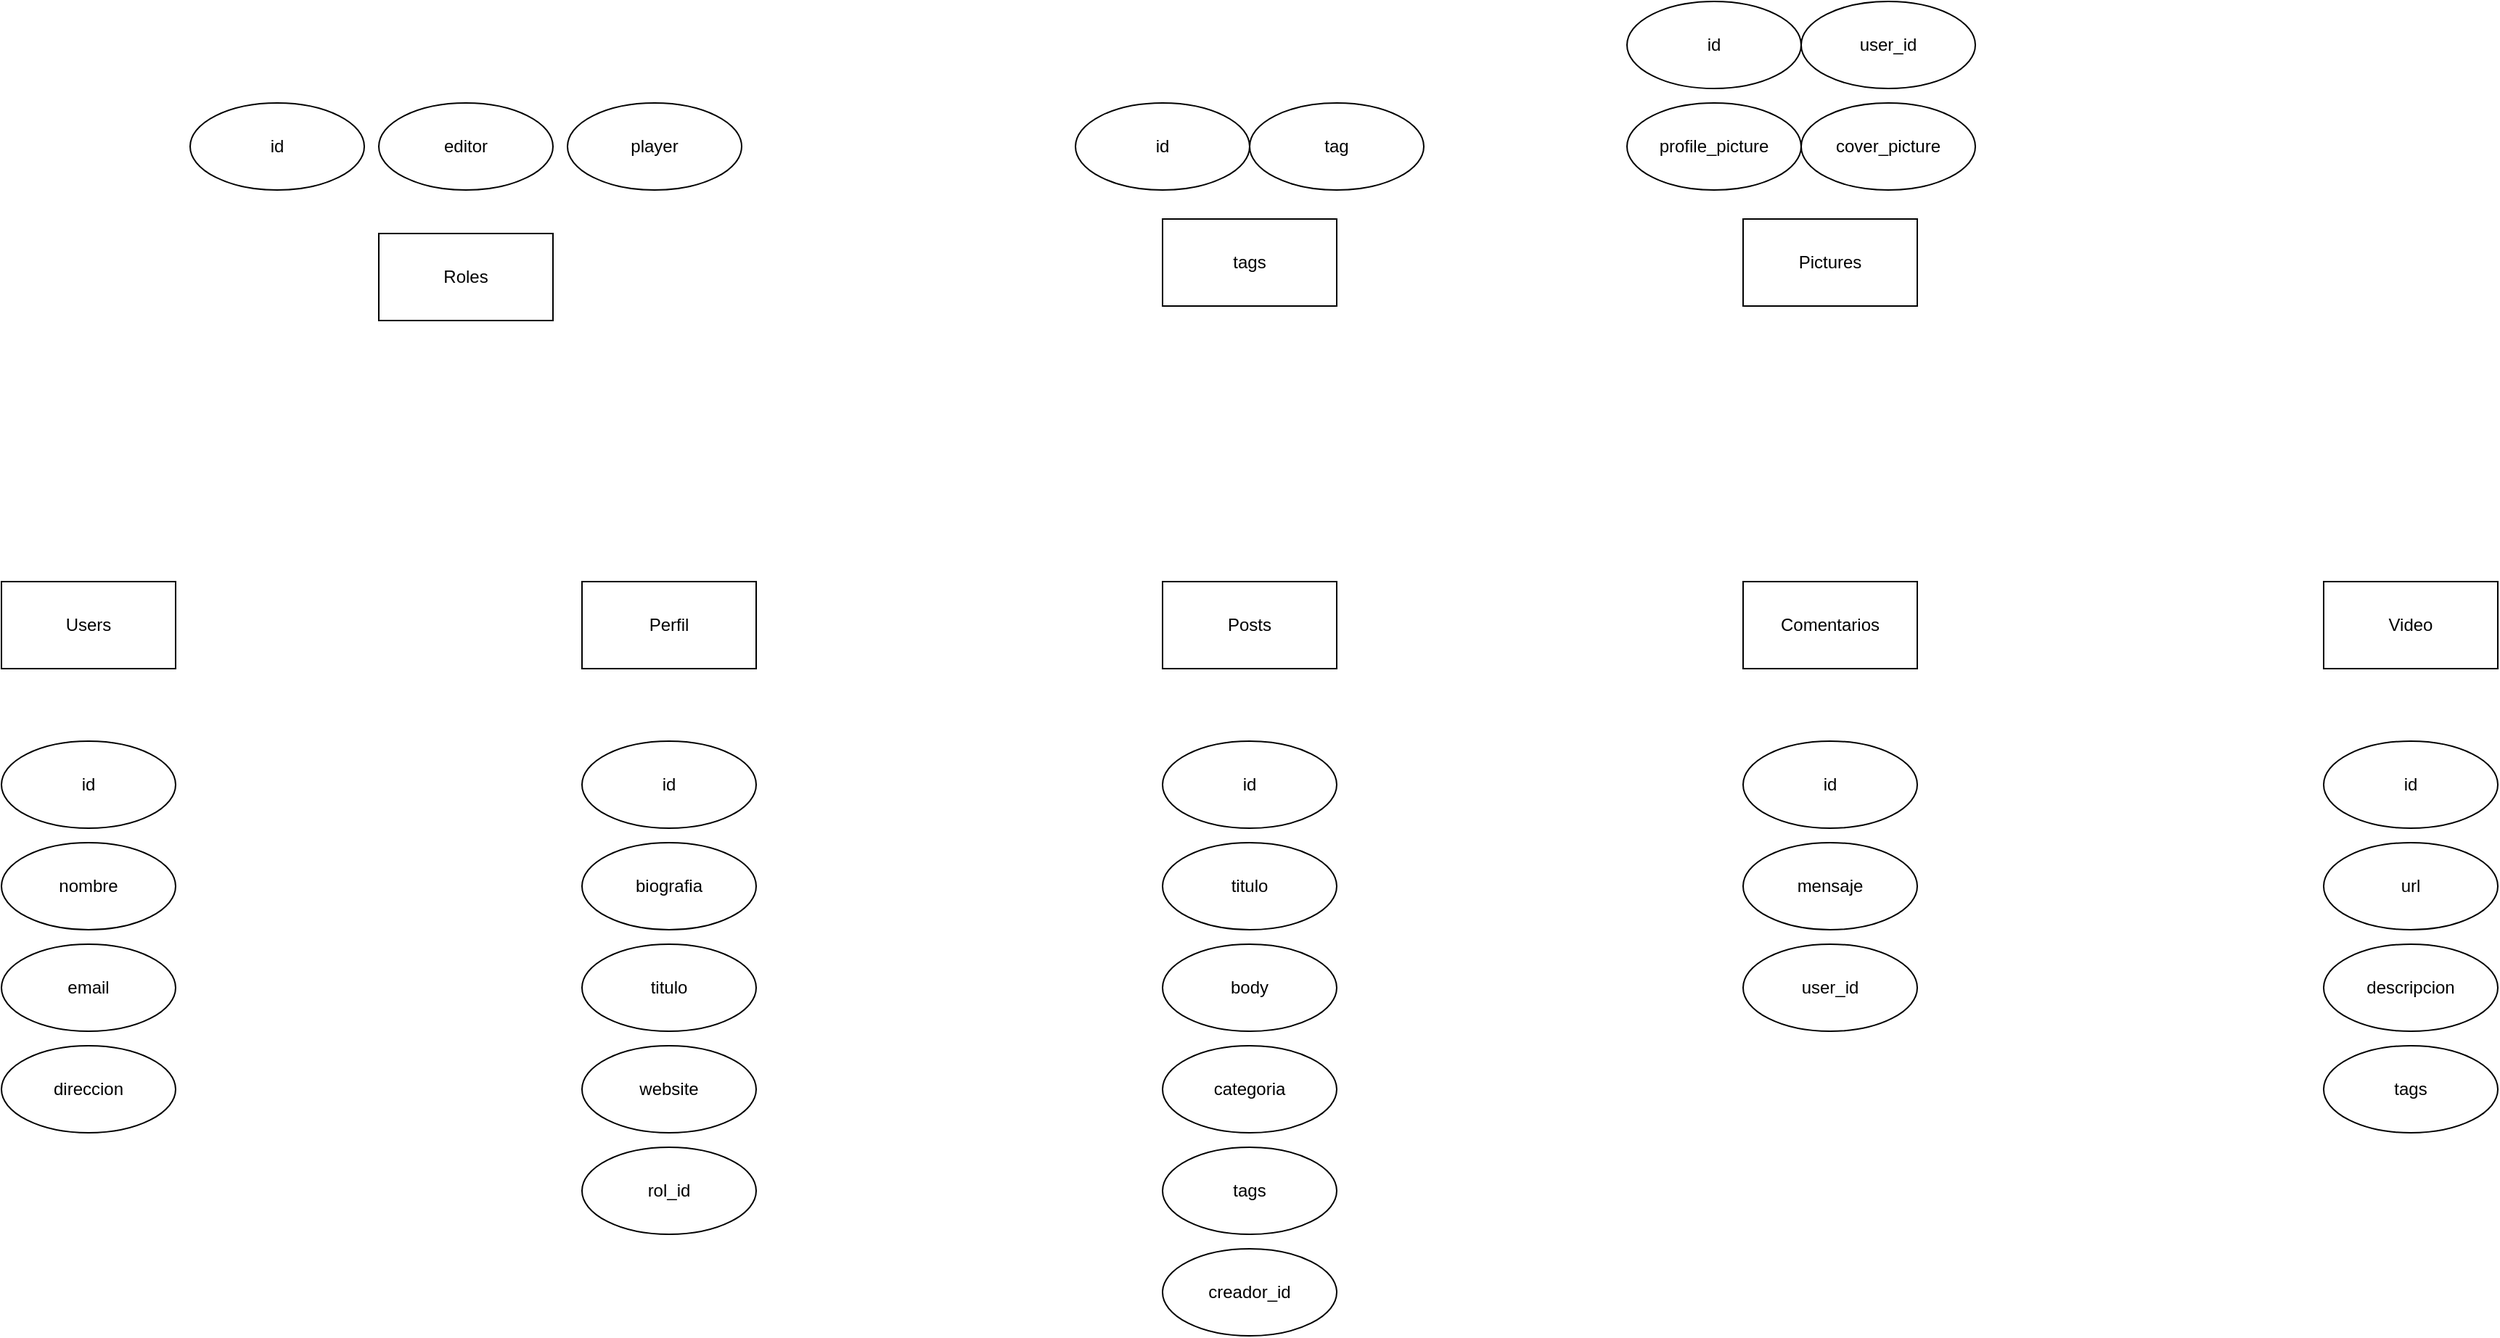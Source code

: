 <mxfile>
    <diagram id="IGOtHctLbJ6g6cUza5IP" name="Página-1">
        <mxGraphModel dx="1551" dy="1681" grid="1" gridSize="10" guides="1" tooltips="1" connect="1" arrows="1" fold="1" page="0" pageScale="1" pageWidth="827" pageHeight="1169" background="none" math="0" shadow="0">
            <root>
                <mxCell id="0"/>
                <mxCell id="1" parent="0"/>
                <mxCell id="2" value="Users" style="whiteSpace=wrap;html=1;" vertex="1" parent="1">
                    <mxGeometry x="-120" y="-10" width="120" height="60" as="geometry"/>
                </mxCell>
                <mxCell id="4" value="Roles" style="whiteSpace=wrap;html=1;" vertex="1" parent="1">
                    <mxGeometry x="140" y="-250" width="120" height="60" as="geometry"/>
                </mxCell>
                <mxCell id="6" value="Perfil" style="whiteSpace=wrap;html=1;" vertex="1" parent="1">
                    <mxGeometry x="280" y="-10" width="120" height="60" as="geometry"/>
                </mxCell>
                <mxCell id="8" value="id" style="ellipse;whiteSpace=wrap;html=1;" vertex="1" parent="1">
                    <mxGeometry x="10" y="-340" width="120" height="60" as="geometry"/>
                </mxCell>
                <mxCell id="9" value="editor" style="ellipse;whiteSpace=wrap;html=1;" vertex="1" parent="1">
                    <mxGeometry x="140" y="-340" width="120" height="60" as="geometry"/>
                </mxCell>
                <mxCell id="10" value="id" style="ellipse;whiteSpace=wrap;html=1;" vertex="1" parent="1">
                    <mxGeometry x="280" y="100" width="120" height="60" as="geometry"/>
                </mxCell>
                <mxCell id="11" value="biografia" style="ellipse;whiteSpace=wrap;html=1;" vertex="1" parent="1">
                    <mxGeometry x="280" y="170" width="120" height="60" as="geometry"/>
                </mxCell>
                <mxCell id="12" value="titulo" style="ellipse;whiteSpace=wrap;html=1;" vertex="1" parent="1">
                    <mxGeometry x="280" y="240" width="120" height="60" as="geometry"/>
                </mxCell>
                <mxCell id="13" value="website" style="ellipse;whiteSpace=wrap;html=1;" vertex="1" parent="1">
                    <mxGeometry x="280" y="310" width="120" height="60" as="geometry"/>
                </mxCell>
                <mxCell id="14" value="Posts" style="whiteSpace=wrap;html=1;" vertex="1" parent="1">
                    <mxGeometry x="680" y="-10" width="120" height="60" as="geometry"/>
                </mxCell>
                <mxCell id="15" value="id" style="ellipse;whiteSpace=wrap;html=1;" vertex="1" parent="1">
                    <mxGeometry x="680" y="100" width="120" height="60" as="geometry"/>
                </mxCell>
                <mxCell id="17" value="titulo" style="ellipse;whiteSpace=wrap;html=1;" vertex="1" parent="1">
                    <mxGeometry x="680" y="170" width="120" height="60" as="geometry"/>
                </mxCell>
                <mxCell id="18" value="body" style="ellipse;whiteSpace=wrap;html=1;" vertex="1" parent="1">
                    <mxGeometry x="680" y="240" width="120" height="60" as="geometry"/>
                </mxCell>
                <mxCell id="19" value="categoria" style="ellipse;whiteSpace=wrap;html=1;" vertex="1" parent="1">
                    <mxGeometry x="680" y="310" width="120" height="60" as="geometry"/>
                </mxCell>
                <mxCell id="20" value="tags" style="ellipse;whiteSpace=wrap;html=1;" vertex="1" parent="1">
                    <mxGeometry x="680" y="380" width="120" height="60" as="geometry"/>
                </mxCell>
                <mxCell id="21" value="Comentarios" style="whiteSpace=wrap;html=1;" vertex="1" parent="1">
                    <mxGeometry x="1080" y="-10" width="120" height="60" as="geometry"/>
                </mxCell>
                <mxCell id="22" value="id" style="ellipse;whiteSpace=wrap;html=1;" vertex="1" parent="1">
                    <mxGeometry x="1080" y="100" width="120" height="60" as="geometry"/>
                </mxCell>
                <mxCell id="23" value="mensaje" style="ellipse;whiteSpace=wrap;html=1;" vertex="1" parent="1">
                    <mxGeometry x="1080" y="170" width="120" height="60" as="geometry"/>
                </mxCell>
                <mxCell id="24" value="user_id" style="ellipse;whiteSpace=wrap;html=1;" vertex="1" parent="1">
                    <mxGeometry x="1080" y="240" width="120" height="60" as="geometry"/>
                </mxCell>
                <mxCell id="25" value="player" style="ellipse;whiteSpace=wrap;html=1;" vertex="1" parent="1">
                    <mxGeometry x="270" y="-340" width="120" height="60" as="geometry"/>
                </mxCell>
                <mxCell id="26" value="creador_id" style="ellipse;whiteSpace=wrap;html=1;" vertex="1" parent="1">
                    <mxGeometry x="680" y="450" width="120" height="60" as="geometry"/>
                </mxCell>
                <mxCell id="27" value="rol_id" style="ellipse;whiteSpace=wrap;html=1;" vertex="1" parent="1">
                    <mxGeometry x="280" y="380" width="120" height="60" as="geometry"/>
                </mxCell>
                <mxCell id="28" value="id" style="ellipse;whiteSpace=wrap;html=1;" vertex="1" parent="1">
                    <mxGeometry x="-120" y="100" width="120" height="60" as="geometry"/>
                </mxCell>
                <mxCell id="29" value="nombre" style="ellipse;whiteSpace=wrap;html=1;" vertex="1" parent="1">
                    <mxGeometry x="-120" y="170" width="120" height="60" as="geometry"/>
                </mxCell>
                <mxCell id="30" value="email" style="ellipse;whiteSpace=wrap;html=1;" vertex="1" parent="1">
                    <mxGeometry x="-120" y="240" width="120" height="60" as="geometry"/>
                </mxCell>
                <mxCell id="31" value="direccion" style="ellipse;whiteSpace=wrap;html=1;" vertex="1" parent="1">
                    <mxGeometry x="-120" y="310" width="120" height="60" as="geometry"/>
                </mxCell>
                <mxCell id="32" value="Video" style="whiteSpace=wrap;html=1;" vertex="1" parent="1">
                    <mxGeometry x="1480" y="-10" width="120" height="60" as="geometry"/>
                </mxCell>
                <mxCell id="33" value="id" style="ellipse;whiteSpace=wrap;html=1;" vertex="1" parent="1">
                    <mxGeometry x="1480" y="100" width="120" height="60" as="geometry"/>
                </mxCell>
                <mxCell id="34" value="url" style="ellipse;whiteSpace=wrap;html=1;" vertex="1" parent="1">
                    <mxGeometry x="1480" y="170" width="120" height="60" as="geometry"/>
                </mxCell>
                <mxCell id="37" value="descripcion" style="ellipse;whiteSpace=wrap;html=1;" vertex="1" parent="1">
                    <mxGeometry x="1480" y="240" width="120" height="60" as="geometry"/>
                </mxCell>
                <mxCell id="38" value="tags" style="ellipse;whiteSpace=wrap;html=1;" vertex="1" parent="1">
                    <mxGeometry x="1480" y="310" width="120" height="60" as="geometry"/>
                </mxCell>
                <mxCell id="39" value="tags" style="whiteSpace=wrap;html=1;" vertex="1" parent="1">
                    <mxGeometry x="680" y="-260" width="120" height="60" as="geometry"/>
                </mxCell>
                <mxCell id="40" value="id" style="ellipse;whiteSpace=wrap;html=1;" vertex="1" parent="1">
                    <mxGeometry x="620" y="-340" width="120" height="60" as="geometry"/>
                </mxCell>
                <mxCell id="41" value="tag" style="ellipse;whiteSpace=wrap;html=1;" vertex="1" parent="1">
                    <mxGeometry x="740" y="-340" width="120" height="60" as="geometry"/>
                </mxCell>
                <mxCell id="42" value="Pictures" style="whiteSpace=wrap;html=1;" vertex="1" parent="1">
                    <mxGeometry x="1080" y="-260" width="120" height="60" as="geometry"/>
                </mxCell>
                <mxCell id="43" value="id" style="ellipse;whiteSpace=wrap;html=1;" vertex="1" parent="1">
                    <mxGeometry x="1000" y="-410" width="120" height="60" as="geometry"/>
                </mxCell>
                <mxCell id="44" value="profile_picture" style="ellipse;whiteSpace=wrap;html=1;" vertex="1" parent="1">
                    <mxGeometry x="1000" y="-340" width="120" height="60" as="geometry"/>
                </mxCell>
                <mxCell id="45" value="cover_picture" style="ellipse;whiteSpace=wrap;html=1;" vertex="1" parent="1">
                    <mxGeometry x="1120" y="-340" width="120" height="60" as="geometry"/>
                </mxCell>
                <mxCell id="46" value="user_id" style="ellipse;whiteSpace=wrap;html=1;" vertex="1" parent="1">
                    <mxGeometry x="1120" y="-410" width="120" height="60" as="geometry"/>
                </mxCell>
            </root>
        </mxGraphModel>
    </diagram>
</mxfile>